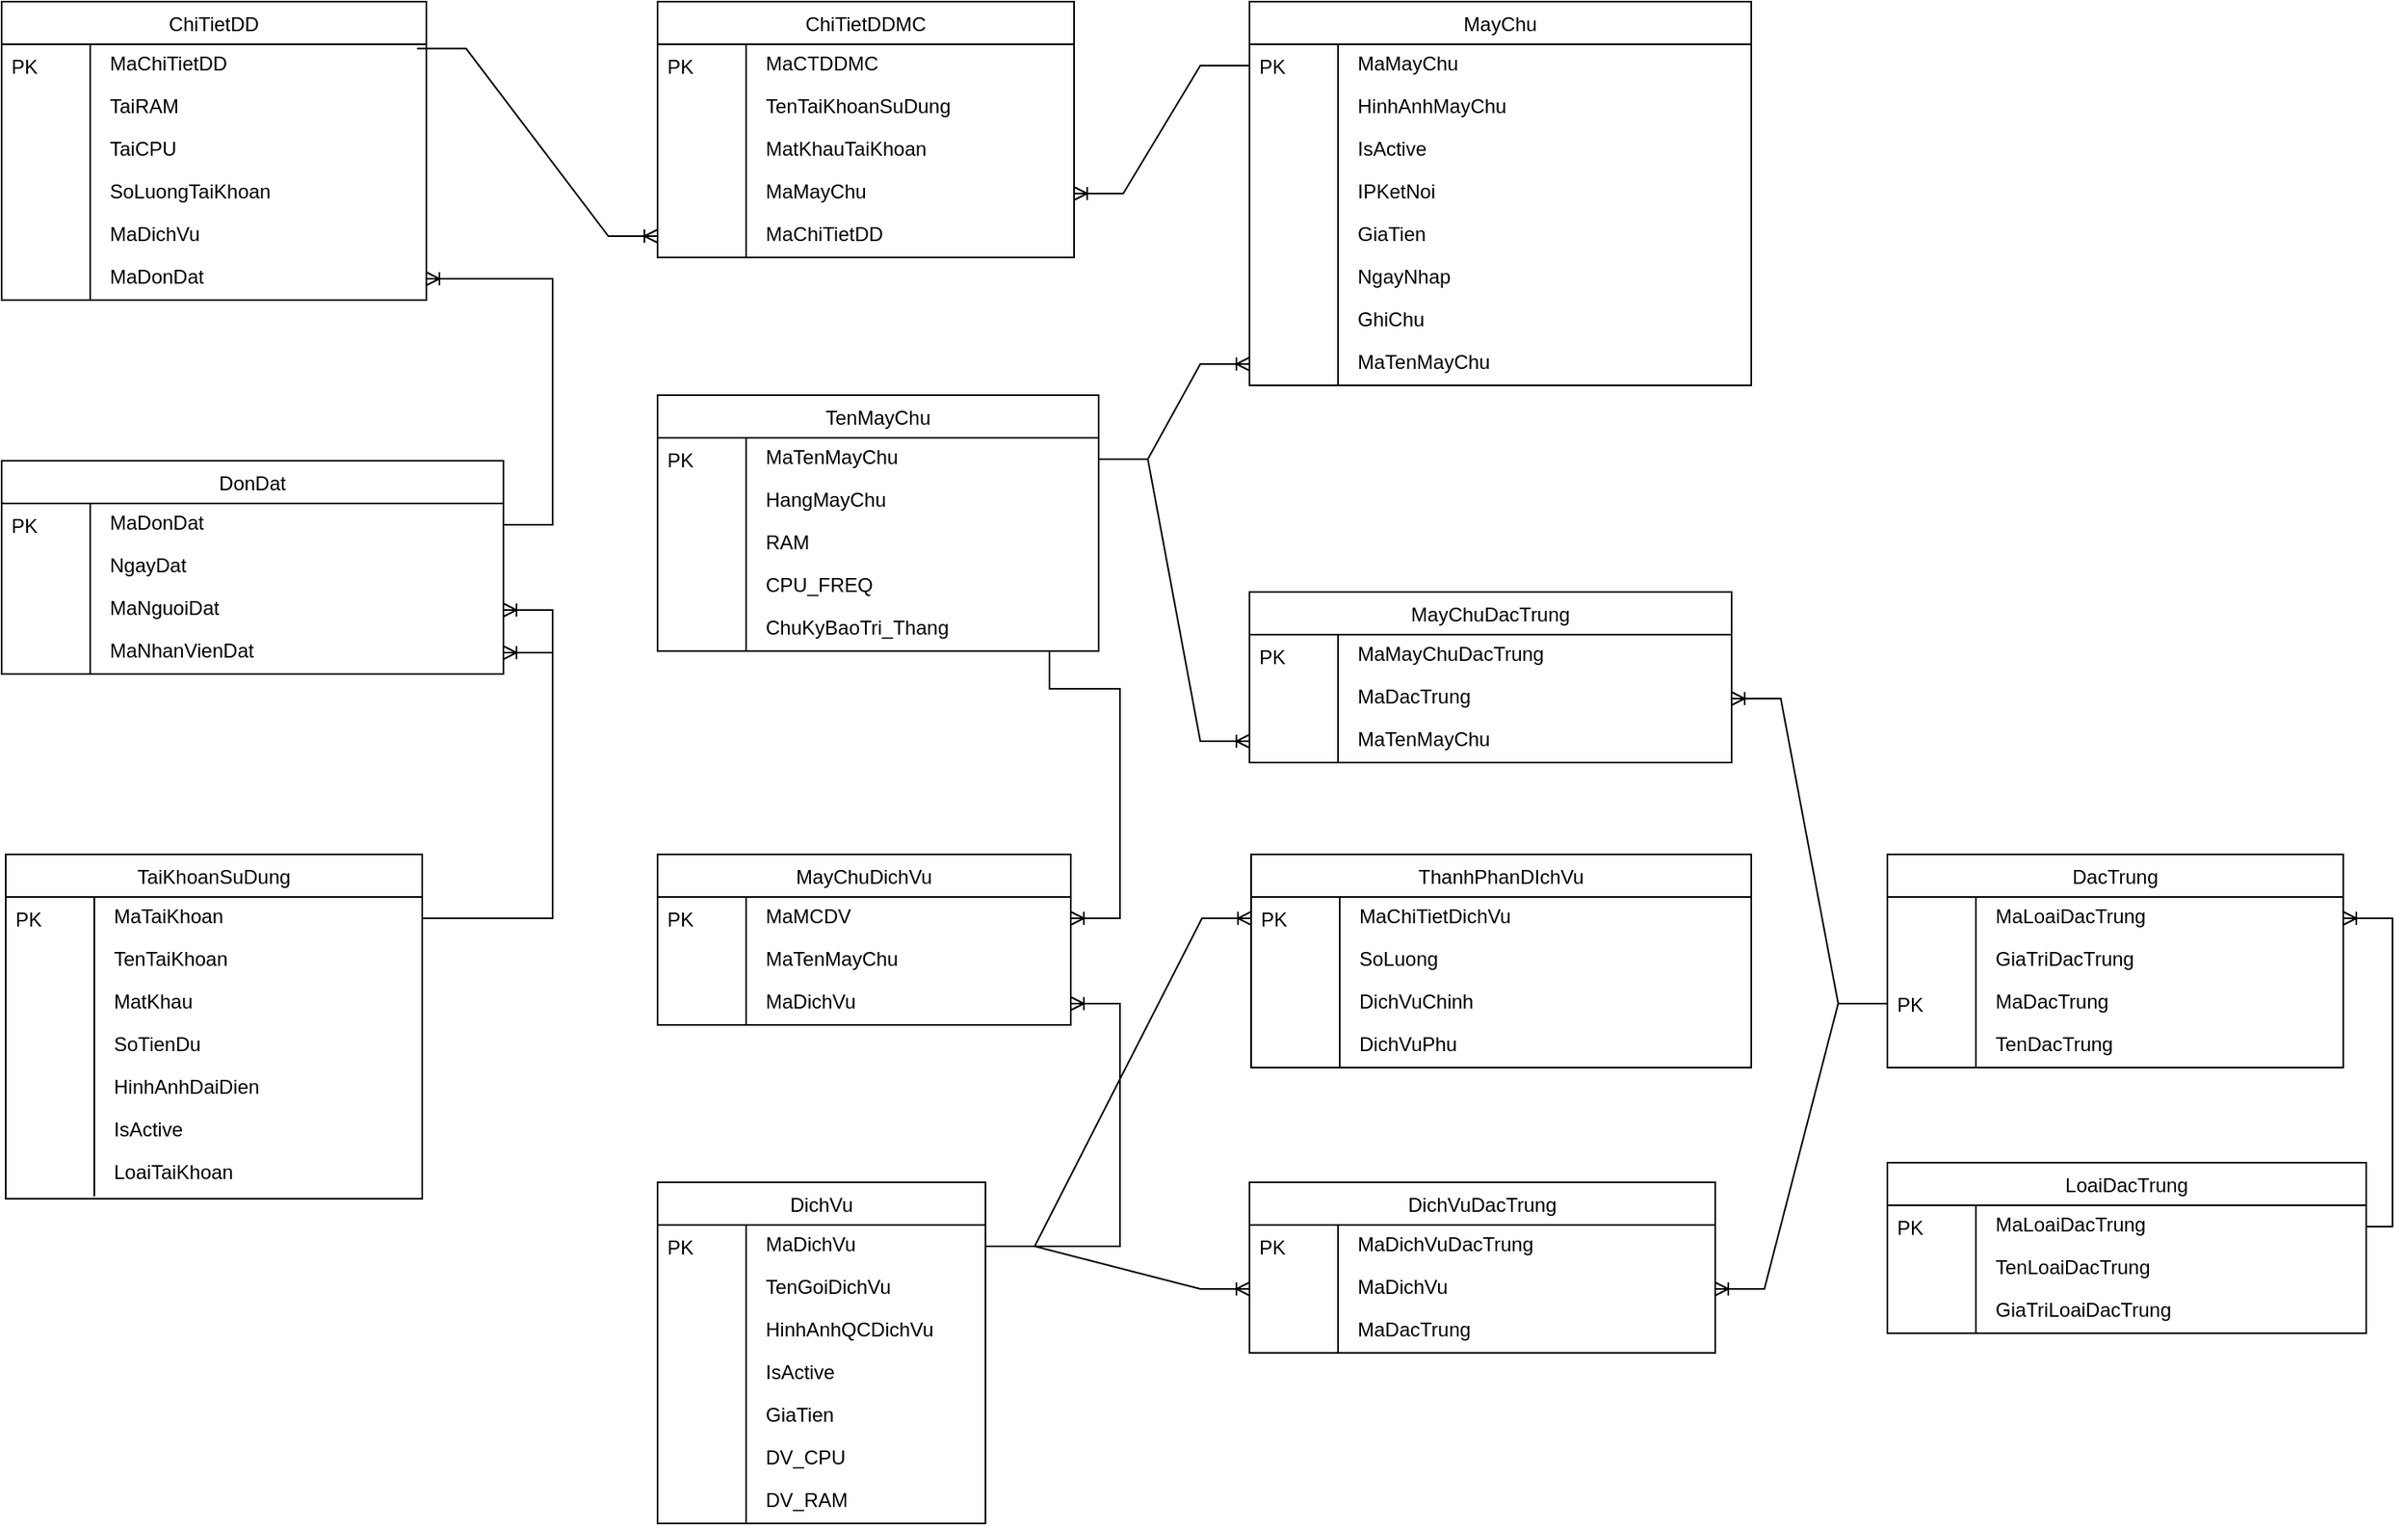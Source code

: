 <mxfile version="22.0.8" type="github">
  <diagram name="Page-1" id="dvQRxLQoIt-_Ec2YV83m">
    <mxGraphModel dx="777" dy="494" grid="1" gridSize="10" guides="1" tooltips="1" connect="1" arrows="1" fold="1" page="1" pageScale="1" pageWidth="850" pageHeight="1100" math="0" shadow="0">
      <root>
        <mxCell id="0" />
        <mxCell id="1" parent="0" />
        <mxCell id="-6O_qJP4vw-XfFvgA8UC-42" value="" style="edgeStyle=entityRelationEdgeStyle;fontSize=12;html=1;endArrow=ERoneToMany;rounded=0;exitX=1;exitY=0.5;exitDx=0;exitDy=0;entryX=1;entryY=0.5;entryDx=0;entryDy=0;" edge="1" parent="1" source="Ak9LuRYraz0tMoldWc57-32" target="Ak9LuRYraz0tMoldWc57-81">
          <mxGeometry width="100" height="100" relative="1" as="geometry">
            <mxPoint x="730" y="690" as="sourcePoint" />
            <mxPoint x="830" y="590" as="targetPoint" />
            <Array as="points">
              <mxPoint x="740" y="520" />
              <mxPoint x="740" y="680" />
            </Array>
          </mxGeometry>
        </mxCell>
        <mxCell id="Ak9LuRYraz0tMoldWc57-1" value="DichVu" style="swimlane;fontStyle=0;childLayout=stackLayout;horizontal=1;startSize=26;fillColor=default;horizontalStack=0;resizeParent=1;resizeLast=0;collapsible=1;marginBottom=0;swimlaneFillColor=default;align=center;" parent="1" vertex="1">
          <mxGeometry x="480" y="880" width="200" height="208" as="geometry" />
        </mxCell>
        <mxCell id="Ak9LuRYraz0tMoldWc57-2" value="MaDichVu" style="shape=partialRectangle;top=0;left=0;right=0;bottom=0;align=left;verticalAlign=top;spacingTop=-2;fillColor=none;spacingLeft=64;spacingRight=4;overflow=hidden;rotatable=0;points=[[0,0.5],[1,0.5]];portConstraint=eastwest;dropTarget=0;" parent="Ak9LuRYraz0tMoldWc57-1" vertex="1">
          <mxGeometry y="26" width="200" height="26" as="geometry" />
        </mxCell>
        <mxCell id="Ak9LuRYraz0tMoldWc57-3" value="PK" style="shape=partialRectangle;top=0;left=0;bottom=0;fillColor=none;align=left;verticalAlign=middle;spacingLeft=4;spacingRight=4;overflow=hidden;rotatable=180;points=[];portConstraint=eastwest;part=1;" parent="Ak9LuRYraz0tMoldWc57-2" vertex="1" connectable="0">
          <mxGeometry width="54" height="26" as="geometry" />
        </mxCell>
        <mxCell id="Ak9LuRYraz0tMoldWc57-4" value="TenGoiDichVu" style="shape=partialRectangle;top=0;left=0;right=0;bottom=0;align=left;verticalAlign=top;spacingTop=-2;fillColor=none;spacingLeft=64;spacingRight=4;overflow=hidden;rotatable=0;points=[[0,0.5],[1,0.5]];portConstraint=eastwest;dropTarget=0;" parent="Ak9LuRYraz0tMoldWc57-1" vertex="1">
          <mxGeometry y="52" width="200" height="26" as="geometry" />
        </mxCell>
        <mxCell id="Ak9LuRYraz0tMoldWc57-5" value="" style="shape=partialRectangle;top=0;left=0;bottom=0;fillColor=none;align=left;verticalAlign=middle;spacingLeft=4;spacingRight=4;overflow=hidden;rotatable=180;points=[];portConstraint=eastwest;part=1;" parent="Ak9LuRYraz0tMoldWc57-4" vertex="1" connectable="0">
          <mxGeometry width="54" height="26" as="geometry" />
        </mxCell>
        <mxCell id="Ak9LuRYraz0tMoldWc57-6" value="HinhAnhQCDichVu" style="shape=partialRectangle;top=0;left=0;right=0;bottom=0;align=left;verticalAlign=top;spacingTop=-2;fillColor=none;spacingLeft=64;spacingRight=4;overflow=hidden;rotatable=0;points=[[0,0.5],[1,0.5]];portConstraint=eastwest;dropTarget=0;" parent="Ak9LuRYraz0tMoldWc57-1" vertex="1">
          <mxGeometry y="78" width="200" height="26" as="geometry" />
        </mxCell>
        <mxCell id="Ak9LuRYraz0tMoldWc57-7" value="" style="shape=partialRectangle;top=0;left=0;bottom=0;fillColor=none;align=left;verticalAlign=middle;spacingLeft=4;spacingRight=4;overflow=hidden;rotatable=180;points=[];portConstraint=eastwest;part=1;" parent="Ak9LuRYraz0tMoldWc57-6" vertex="1" connectable="0">
          <mxGeometry width="54" height="26" as="geometry" />
        </mxCell>
        <mxCell id="Ak9LuRYraz0tMoldWc57-8" value="IsActive" style="shape=partialRectangle;top=0;left=0;right=0;bottom=0;align=left;verticalAlign=top;spacingTop=-2;fillColor=none;spacingLeft=64;spacingRight=4;overflow=hidden;rotatable=0;points=[[0,0.5],[1,0.5]];portConstraint=eastwest;dropTarget=0;" parent="Ak9LuRYraz0tMoldWc57-1" vertex="1">
          <mxGeometry y="104" width="200" height="26" as="geometry" />
        </mxCell>
        <mxCell id="Ak9LuRYraz0tMoldWc57-9" value="" style="shape=partialRectangle;top=0;left=0;bottom=0;fillColor=none;align=left;verticalAlign=middle;spacingLeft=4;spacingRight=4;overflow=hidden;rotatable=180;points=[];portConstraint=eastwest;part=1;" parent="Ak9LuRYraz0tMoldWc57-8" vertex="1" connectable="0">
          <mxGeometry width="54" height="26" as="geometry" />
        </mxCell>
        <mxCell id="Ak9LuRYraz0tMoldWc57-10" value="GiaTien" style="shape=partialRectangle;top=0;left=0;right=0;bottom=0;align=left;verticalAlign=top;spacingTop=-2;fillColor=none;spacingLeft=64;spacingRight=4;overflow=hidden;rotatable=0;points=[[0,0.5],[1,0.5]];portConstraint=eastwest;dropTarget=0;" parent="Ak9LuRYraz0tMoldWc57-1" vertex="1">
          <mxGeometry y="130" width="200" height="26" as="geometry" />
        </mxCell>
        <mxCell id="Ak9LuRYraz0tMoldWc57-11" value="" style="shape=partialRectangle;top=0;left=0;bottom=0;fillColor=none;align=left;verticalAlign=middle;spacingLeft=4;spacingRight=4;overflow=hidden;rotatable=180;points=[];portConstraint=eastwest;part=1;" parent="Ak9LuRYraz0tMoldWc57-10" vertex="1" connectable="0">
          <mxGeometry width="54" height="26" as="geometry" />
        </mxCell>
        <mxCell id="Ak9LuRYraz0tMoldWc57-12" value="DV_CPU" style="shape=partialRectangle;top=0;left=0;right=0;bottom=0;align=left;verticalAlign=top;spacingTop=-2;fillColor=none;spacingLeft=64;spacingRight=4;overflow=hidden;rotatable=0;points=[[0,0.5],[1,0.5]];portConstraint=eastwest;dropTarget=0;" parent="Ak9LuRYraz0tMoldWc57-1" vertex="1">
          <mxGeometry y="156" width="200" height="26" as="geometry" />
        </mxCell>
        <mxCell id="Ak9LuRYraz0tMoldWc57-13" value="" style="shape=partialRectangle;top=0;left=0;bottom=0;fillColor=none;align=left;verticalAlign=middle;spacingLeft=4;spacingRight=4;overflow=hidden;rotatable=180;points=[];portConstraint=eastwest;part=1;" parent="Ak9LuRYraz0tMoldWc57-12" vertex="1" connectable="0">
          <mxGeometry width="54" height="26" as="geometry" />
        </mxCell>
        <mxCell id="Ak9LuRYraz0tMoldWc57-14" value="DV_RAM" style="shape=partialRectangle;top=0;left=0;right=0;bottom=0;align=left;verticalAlign=top;spacingTop=-2;fillColor=none;spacingLeft=64;spacingRight=4;overflow=hidden;rotatable=0;points=[[0,0.5],[1,0.5]];portConstraint=eastwest;dropTarget=0;" parent="Ak9LuRYraz0tMoldWc57-1" vertex="1">
          <mxGeometry y="182" width="200" height="26" as="geometry" />
        </mxCell>
        <mxCell id="Ak9LuRYraz0tMoldWc57-15" value="" style="shape=partialRectangle;top=0;left=0;bottom=0;fillColor=none;align=left;verticalAlign=middle;spacingLeft=4;spacingRight=4;overflow=hidden;rotatable=180;points=[];portConstraint=eastwest;part=1;" parent="Ak9LuRYraz0tMoldWc57-14" vertex="1" connectable="0">
          <mxGeometry width="54" height="26" as="geometry" />
        </mxCell>
        <mxCell id="Ak9LuRYraz0tMoldWc57-16" value="TaiKhoanSuDung" style="swimlane;fontStyle=0;childLayout=stackLayout;horizontal=1;startSize=26;fillColor=default;horizontalStack=0;resizeParent=1;resizeLast=0;collapsible=1;marginBottom=0;swimlaneFillColor=default;align=center;" parent="1" vertex="1">
          <mxGeometry x="82.5" y="680" width="254" height="210" as="geometry" />
        </mxCell>
        <mxCell id="Ak9LuRYraz0tMoldWc57-17" value="MaTaiKhoan" style="shape=partialRectangle;top=0;left=0;right=0;bottom=0;align=left;verticalAlign=top;spacingTop=-2;fillColor=none;spacingLeft=64;spacingRight=4;overflow=hidden;rotatable=0;points=[[0,0.5],[1,0.5]];portConstraint=eastwest;dropTarget=0;" parent="Ak9LuRYraz0tMoldWc57-16" vertex="1">
          <mxGeometry y="26" width="254" height="26" as="geometry" />
        </mxCell>
        <mxCell id="Ak9LuRYraz0tMoldWc57-18" value="PK" style="shape=partialRectangle;top=0;left=0;bottom=0;fillColor=none;align=left;verticalAlign=middle;spacingLeft=4;spacingRight=4;overflow=hidden;rotatable=180;points=[];portConstraint=eastwest;part=1;" parent="Ak9LuRYraz0tMoldWc57-17" vertex="1" connectable="0">
          <mxGeometry width="54" height="26" as="geometry" />
        </mxCell>
        <mxCell id="Ak9LuRYraz0tMoldWc57-19" value="TenTaiKhoan" style="shape=partialRectangle;top=0;left=0;right=0;bottom=0;align=left;verticalAlign=top;spacingTop=-2;fillColor=none;spacingLeft=64;spacingRight=4;overflow=hidden;rotatable=0;points=[[0,0.5],[1,0.5]];portConstraint=eastwest;dropTarget=0;" parent="Ak9LuRYraz0tMoldWc57-16" vertex="1">
          <mxGeometry y="52" width="254" height="26" as="geometry" />
        </mxCell>
        <mxCell id="Ak9LuRYraz0tMoldWc57-20" value="" style="shape=partialRectangle;top=0;left=0;bottom=0;fillColor=none;align=left;verticalAlign=middle;spacingLeft=4;spacingRight=4;overflow=hidden;rotatable=180;points=[];portConstraint=eastwest;part=1;" parent="Ak9LuRYraz0tMoldWc57-19" vertex="1" connectable="0">
          <mxGeometry width="54" height="26" as="geometry" />
        </mxCell>
        <mxCell id="Ak9LuRYraz0tMoldWc57-21" value="MatKhau" style="shape=partialRectangle;top=0;left=0;right=0;bottom=0;align=left;verticalAlign=top;spacingTop=-2;fillColor=none;spacingLeft=64;spacingRight=4;overflow=hidden;rotatable=0;points=[[0,0.5],[1,0.5]];portConstraint=eastwest;dropTarget=0;" parent="Ak9LuRYraz0tMoldWc57-16" vertex="1">
          <mxGeometry y="78" width="254" height="26" as="geometry" />
        </mxCell>
        <mxCell id="Ak9LuRYraz0tMoldWc57-22" value="" style="shape=partialRectangle;top=0;left=0;bottom=0;fillColor=none;align=left;verticalAlign=middle;spacingLeft=4;spacingRight=4;overflow=hidden;rotatable=180;points=[];portConstraint=eastwest;part=1;" parent="Ak9LuRYraz0tMoldWc57-21" vertex="1" connectable="0">
          <mxGeometry width="54" height="26" as="geometry" />
        </mxCell>
        <mxCell id="Ak9LuRYraz0tMoldWc57-23" value="SoTienDu" style="shape=partialRectangle;top=0;left=0;right=0;bottom=0;align=left;verticalAlign=top;spacingTop=-2;fillColor=none;spacingLeft=64;spacingRight=4;overflow=hidden;rotatable=0;points=[[0,0.5],[1,0.5]];portConstraint=eastwest;dropTarget=0;" parent="Ak9LuRYraz0tMoldWc57-16" vertex="1">
          <mxGeometry y="104" width="254" height="26" as="geometry" />
        </mxCell>
        <mxCell id="Ak9LuRYraz0tMoldWc57-24" value="" style="shape=partialRectangle;top=0;left=0;bottom=0;fillColor=none;align=left;verticalAlign=middle;spacingLeft=4;spacingRight=4;overflow=hidden;rotatable=180;points=[];portConstraint=eastwest;part=1;" parent="Ak9LuRYraz0tMoldWc57-23" vertex="1" connectable="0">
          <mxGeometry width="54" height="26" as="geometry" />
        </mxCell>
        <mxCell id="Ak9LuRYraz0tMoldWc57-25" value="HinhAnhDaiDien" style="shape=partialRectangle;top=0;left=0;right=0;bottom=0;align=left;verticalAlign=top;spacingTop=-2;fillColor=none;spacingLeft=64;spacingRight=4;overflow=hidden;rotatable=0;points=[[0,0.5],[1,0.5]];portConstraint=eastwest;dropTarget=0;" parent="Ak9LuRYraz0tMoldWc57-16" vertex="1">
          <mxGeometry y="130" width="254" height="26" as="geometry" />
        </mxCell>
        <mxCell id="Ak9LuRYraz0tMoldWc57-26" value="" style="shape=partialRectangle;top=0;left=0;bottom=0;fillColor=none;align=left;verticalAlign=middle;spacingLeft=4;spacingRight=4;overflow=hidden;rotatable=180;points=[];portConstraint=eastwest;part=1;" parent="Ak9LuRYraz0tMoldWc57-25" vertex="1" connectable="0">
          <mxGeometry width="54" height="26" as="geometry" />
        </mxCell>
        <mxCell id="Ak9LuRYraz0tMoldWc57-27" value="IsActive" style="shape=partialRectangle;top=0;left=0;right=0;bottom=0;align=left;verticalAlign=top;spacingTop=-2;fillColor=none;spacingLeft=64;spacingRight=4;overflow=hidden;rotatable=0;points=[[0,0.5],[1,0.5]];portConstraint=eastwest;dropTarget=0;" parent="Ak9LuRYraz0tMoldWc57-16" vertex="1">
          <mxGeometry y="156" width="254" height="26" as="geometry" />
        </mxCell>
        <mxCell id="Ak9LuRYraz0tMoldWc57-28" value="" style="shape=partialRectangle;top=0;left=0;bottom=0;fillColor=none;align=left;verticalAlign=middle;spacingLeft=4;spacingRight=4;overflow=hidden;rotatable=180;points=[];portConstraint=eastwest;part=1;" parent="Ak9LuRYraz0tMoldWc57-27" vertex="1" connectable="0">
          <mxGeometry width="54" height="26" as="geometry" />
        </mxCell>
        <mxCell id="Ak9LuRYraz0tMoldWc57-29" value="LoaiTaiKhoan" style="shape=partialRectangle;top=0;left=0;right=0;bottom=0;align=left;verticalAlign=top;spacingTop=-2;fillColor=none;spacingLeft=64;spacingRight=4;overflow=hidden;rotatable=0;points=[[0,0.5],[1,0.5]];portConstraint=eastwest;dropTarget=0;" parent="Ak9LuRYraz0tMoldWc57-16" vertex="1">
          <mxGeometry y="182" width="254" height="26" as="geometry" />
        </mxCell>
        <mxCell id="Ak9LuRYraz0tMoldWc57-30" value="" style="shape=partialRectangle;top=0;left=0;bottom=0;fillColor=none;align=left;verticalAlign=middle;spacingLeft=4;spacingRight=4;overflow=hidden;rotatable=180;points=[];portConstraint=eastwest;part=1;" parent="Ak9LuRYraz0tMoldWc57-29" vertex="1" connectable="0">
          <mxGeometry width="54" height="26" as="geometry" />
        </mxCell>
        <mxCell id="Ak9LuRYraz0tMoldWc57-31" value="TenMayChu" style="swimlane;fontStyle=0;childLayout=stackLayout;horizontal=1;startSize=26;fillColor=default;horizontalStack=0;resizeParent=1;resizeLast=0;collapsible=1;marginBottom=0;swimlaneFillColor=default;align=center;" parent="1" vertex="1">
          <mxGeometry x="480" y="400" width="269" height="156" as="geometry" />
        </mxCell>
        <mxCell id="Ak9LuRYraz0tMoldWc57-32" value="MaTenMayChu" style="shape=partialRectangle;top=0;left=0;right=0;bottom=0;align=left;verticalAlign=top;spacingTop=-2;fillColor=none;spacingLeft=64;spacingRight=4;overflow=hidden;rotatable=0;points=[[0,0.5],[1,0.5]];portConstraint=eastwest;dropTarget=0;" parent="Ak9LuRYraz0tMoldWc57-31" vertex="1">
          <mxGeometry y="26" width="269" height="26" as="geometry" />
        </mxCell>
        <mxCell id="Ak9LuRYraz0tMoldWc57-33" value="PK" style="shape=partialRectangle;top=0;left=0;bottom=0;fillColor=none;align=left;verticalAlign=middle;spacingLeft=4;spacingRight=4;overflow=hidden;rotatable=180;points=[];portConstraint=eastwest;part=1;" parent="Ak9LuRYraz0tMoldWc57-32" vertex="1" connectable="0">
          <mxGeometry width="54" height="26" as="geometry" />
        </mxCell>
        <mxCell id="Ak9LuRYraz0tMoldWc57-34" value="HangMayChu" style="shape=partialRectangle;top=0;left=0;right=0;bottom=0;align=left;verticalAlign=top;spacingTop=-2;fillColor=none;spacingLeft=64;spacingRight=4;overflow=hidden;rotatable=0;points=[[0,0.5],[1,0.5]];portConstraint=eastwest;dropTarget=0;" parent="Ak9LuRYraz0tMoldWc57-31" vertex="1">
          <mxGeometry y="52" width="269" height="26" as="geometry" />
        </mxCell>
        <mxCell id="Ak9LuRYraz0tMoldWc57-35" value="" style="shape=partialRectangle;top=0;left=0;bottom=0;fillColor=none;align=left;verticalAlign=middle;spacingLeft=4;spacingRight=4;overflow=hidden;rotatable=180;points=[];portConstraint=eastwest;part=1;" parent="Ak9LuRYraz0tMoldWc57-34" vertex="1" connectable="0">
          <mxGeometry width="54" height="26" as="geometry" />
        </mxCell>
        <mxCell id="Ak9LuRYraz0tMoldWc57-36" value="RAM" style="shape=partialRectangle;top=0;left=0;right=0;bottom=0;align=left;verticalAlign=top;spacingTop=-2;fillColor=none;spacingLeft=64;spacingRight=4;overflow=hidden;rotatable=0;points=[[0,0.5],[1,0.5]];portConstraint=eastwest;dropTarget=0;" parent="Ak9LuRYraz0tMoldWc57-31" vertex="1">
          <mxGeometry y="78" width="269" height="26" as="geometry" />
        </mxCell>
        <mxCell id="Ak9LuRYraz0tMoldWc57-37" value="" style="shape=partialRectangle;top=0;left=0;bottom=0;fillColor=none;align=left;verticalAlign=middle;spacingLeft=4;spacingRight=4;overflow=hidden;rotatable=180;points=[];portConstraint=eastwest;part=1;" parent="Ak9LuRYraz0tMoldWc57-36" vertex="1" connectable="0">
          <mxGeometry width="54" height="26" as="geometry" />
        </mxCell>
        <mxCell id="Ak9LuRYraz0tMoldWc57-38" value="CPU_FREQ" style="shape=partialRectangle;top=0;left=0;right=0;bottom=0;align=left;verticalAlign=top;spacingTop=-2;fillColor=none;spacingLeft=64;spacingRight=4;overflow=hidden;rotatable=0;points=[[0,0.5],[1,0.5]];portConstraint=eastwest;dropTarget=0;" parent="Ak9LuRYraz0tMoldWc57-31" vertex="1">
          <mxGeometry y="104" width="269" height="26" as="geometry" />
        </mxCell>
        <mxCell id="Ak9LuRYraz0tMoldWc57-39" value="" style="shape=partialRectangle;top=0;left=0;bottom=0;fillColor=none;align=left;verticalAlign=middle;spacingLeft=4;spacingRight=4;overflow=hidden;rotatable=180;points=[];portConstraint=eastwest;part=1;" parent="Ak9LuRYraz0tMoldWc57-38" vertex="1" connectable="0">
          <mxGeometry width="54" height="26" as="geometry" />
        </mxCell>
        <mxCell id="Ak9LuRYraz0tMoldWc57-40" value="ChuKyBaoTri_Thang" style="shape=partialRectangle;top=0;left=0;right=0;bottom=0;align=left;verticalAlign=top;spacingTop=-2;fillColor=none;spacingLeft=64;spacingRight=4;overflow=hidden;rotatable=0;points=[[0,0.5],[1,0.5]];portConstraint=eastwest;dropTarget=0;" parent="Ak9LuRYraz0tMoldWc57-31" vertex="1">
          <mxGeometry y="130" width="269" height="26" as="geometry" />
        </mxCell>
        <mxCell id="Ak9LuRYraz0tMoldWc57-41" value="" style="shape=partialRectangle;top=0;left=0;bottom=0;fillColor=none;align=left;verticalAlign=middle;spacingLeft=4;spacingRight=4;overflow=hidden;rotatable=180;points=[];portConstraint=eastwest;part=1;" parent="Ak9LuRYraz0tMoldWc57-40" vertex="1" connectable="0">
          <mxGeometry width="54" height="26" as="geometry" />
        </mxCell>
        <mxCell id="Ak9LuRYraz0tMoldWc57-42" value="DonDat" style="swimlane;fontStyle=0;childLayout=stackLayout;horizontal=1;startSize=26;fillColor=default;horizontalStack=0;resizeParent=1;resizeLast=0;collapsible=1;marginBottom=0;swimlaneFillColor=default;align=center;" parent="1" vertex="1">
          <mxGeometry x="80" y="440" width="306" height="130" as="geometry" />
        </mxCell>
        <mxCell id="Ak9LuRYraz0tMoldWc57-43" value="MaDonDat" style="shape=partialRectangle;top=0;left=0;right=0;bottom=0;align=left;verticalAlign=top;spacingTop=-2;fillColor=none;spacingLeft=64;spacingRight=4;overflow=hidden;rotatable=0;points=[[0,0.5],[1,0.5]];portConstraint=eastwest;dropTarget=0;" parent="Ak9LuRYraz0tMoldWc57-42" vertex="1">
          <mxGeometry y="26" width="306" height="26" as="geometry" />
        </mxCell>
        <mxCell id="Ak9LuRYraz0tMoldWc57-44" value="PK" style="shape=partialRectangle;top=0;left=0;bottom=0;fillColor=none;align=left;verticalAlign=middle;spacingLeft=4;spacingRight=4;overflow=hidden;rotatable=180;points=[];portConstraint=eastwest;part=1;" parent="Ak9LuRYraz0tMoldWc57-43" vertex="1" connectable="0">
          <mxGeometry width="54" height="26" as="geometry" />
        </mxCell>
        <mxCell id="Ak9LuRYraz0tMoldWc57-45" value="NgayDat" style="shape=partialRectangle;top=0;left=0;right=0;bottom=0;align=left;verticalAlign=top;spacingTop=-2;fillColor=none;spacingLeft=64;spacingRight=4;overflow=hidden;rotatable=0;points=[[0,0.5],[1,0.5]];portConstraint=eastwest;dropTarget=0;" parent="Ak9LuRYraz0tMoldWc57-42" vertex="1">
          <mxGeometry y="52" width="306" height="26" as="geometry" />
        </mxCell>
        <mxCell id="Ak9LuRYraz0tMoldWc57-46" value="" style="shape=partialRectangle;top=0;left=0;bottom=0;fillColor=none;align=left;verticalAlign=middle;spacingLeft=4;spacingRight=4;overflow=hidden;rotatable=180;points=[];portConstraint=eastwest;part=1;" parent="Ak9LuRYraz0tMoldWc57-45" vertex="1" connectable="0">
          <mxGeometry width="54" height="26" as="geometry" />
        </mxCell>
        <mxCell id="Ak9LuRYraz0tMoldWc57-47" value="MaNguoiDat" style="shape=partialRectangle;top=0;left=0;right=0;bottom=0;align=left;verticalAlign=top;spacingTop=-2;fillColor=none;spacingLeft=64;spacingRight=4;overflow=hidden;rotatable=0;points=[[0,0.5],[1,0.5]];portConstraint=eastwest;dropTarget=0;" parent="Ak9LuRYraz0tMoldWc57-42" vertex="1">
          <mxGeometry y="78" width="306" height="26" as="geometry" />
        </mxCell>
        <mxCell id="Ak9LuRYraz0tMoldWc57-48" value="" style="shape=partialRectangle;top=0;left=0;bottom=0;fillColor=none;align=left;verticalAlign=middle;spacingLeft=4;spacingRight=4;overflow=hidden;rotatable=180;points=[];portConstraint=eastwest;part=1;" parent="Ak9LuRYraz0tMoldWc57-47" vertex="1" connectable="0">
          <mxGeometry width="54" height="26" as="geometry" />
        </mxCell>
        <mxCell id="Ak9LuRYraz0tMoldWc57-49" value="MaNhanVienDat" style="shape=partialRectangle;top=0;left=0;right=0;bottom=0;align=left;verticalAlign=top;spacingTop=-2;fillColor=none;spacingLeft=64;spacingRight=4;overflow=hidden;rotatable=0;points=[[0,0.5],[1,0.5]];portConstraint=eastwest;dropTarget=0;" parent="Ak9LuRYraz0tMoldWc57-42" vertex="1">
          <mxGeometry y="104" width="306" height="26" as="geometry" />
        </mxCell>
        <mxCell id="Ak9LuRYraz0tMoldWc57-50" value="" style="shape=partialRectangle;top=0;left=0;bottom=0;fillColor=none;align=left;verticalAlign=middle;spacingLeft=4;spacingRight=4;overflow=hidden;rotatable=180;points=[];portConstraint=eastwest;part=1;" parent="Ak9LuRYraz0tMoldWc57-49" vertex="1" connectable="0">
          <mxGeometry width="54" height="26" as="geometry" />
        </mxCell>
        <mxCell id="Ak9LuRYraz0tMoldWc57-58" value="ThanhPhanDIchVu" style="swimlane;fontStyle=0;childLayout=stackLayout;horizontal=1;startSize=26;fillColor=default;horizontalStack=0;resizeParent=1;resizeLast=0;collapsible=1;marginBottom=0;swimlaneFillColor=default;align=center;" parent="1" vertex="1">
          <mxGeometry x="842" y="680" width="305" height="130" as="geometry" />
        </mxCell>
        <mxCell id="Ak9LuRYraz0tMoldWc57-59" value="MaChiTietDichVu" style="shape=partialRectangle;top=0;left=0;right=0;bottom=0;align=left;verticalAlign=top;spacingTop=-2;fillColor=none;spacingLeft=64;spacingRight=4;overflow=hidden;rotatable=0;points=[[0,0.5],[1,0.5]];portConstraint=eastwest;dropTarget=0;" parent="Ak9LuRYraz0tMoldWc57-58" vertex="1">
          <mxGeometry y="26" width="305" height="26" as="geometry" />
        </mxCell>
        <mxCell id="Ak9LuRYraz0tMoldWc57-60" value="PK" style="shape=partialRectangle;top=0;left=0;bottom=0;fillColor=none;align=left;verticalAlign=middle;spacingLeft=4;spacingRight=4;overflow=hidden;rotatable=180;points=[];portConstraint=eastwest;part=1;" parent="Ak9LuRYraz0tMoldWc57-59" vertex="1" connectable="0">
          <mxGeometry width="54" height="26" as="geometry" />
        </mxCell>
        <mxCell id="Ak9LuRYraz0tMoldWc57-61" value="SoLuong" style="shape=partialRectangle;top=0;left=0;right=0;bottom=0;align=left;verticalAlign=top;spacingTop=-2;fillColor=none;spacingLeft=64;spacingRight=4;overflow=hidden;rotatable=0;points=[[0,0.5],[1,0.5]];portConstraint=eastwest;dropTarget=0;" parent="Ak9LuRYraz0tMoldWc57-58" vertex="1">
          <mxGeometry y="52" width="305" height="26" as="geometry" />
        </mxCell>
        <mxCell id="Ak9LuRYraz0tMoldWc57-62" value="" style="shape=partialRectangle;top=0;left=0;bottom=0;fillColor=none;align=left;verticalAlign=middle;spacingLeft=4;spacingRight=4;overflow=hidden;rotatable=180;points=[];portConstraint=eastwest;part=1;" parent="Ak9LuRYraz0tMoldWc57-61" vertex="1" connectable="0">
          <mxGeometry width="54" height="26" as="geometry" />
        </mxCell>
        <mxCell id="Ak9LuRYraz0tMoldWc57-63" value="DichVuChinh" style="shape=partialRectangle;top=0;left=0;right=0;bottom=0;align=left;verticalAlign=top;spacingTop=-2;fillColor=none;spacingLeft=64;spacingRight=4;overflow=hidden;rotatable=0;points=[[0,0.5],[1,0.5]];portConstraint=eastwest;dropTarget=0;" parent="Ak9LuRYraz0tMoldWc57-58" vertex="1">
          <mxGeometry y="78" width="305" height="26" as="geometry" />
        </mxCell>
        <mxCell id="Ak9LuRYraz0tMoldWc57-64" value="" style="shape=partialRectangle;top=0;left=0;bottom=0;fillColor=none;align=left;verticalAlign=middle;spacingLeft=4;spacingRight=4;overflow=hidden;rotatable=180;points=[];portConstraint=eastwest;part=1;" parent="Ak9LuRYraz0tMoldWc57-63" vertex="1" connectable="0">
          <mxGeometry width="54" height="26" as="geometry" />
        </mxCell>
        <mxCell id="Ak9LuRYraz0tMoldWc57-65" value="DichVuPhu" style="shape=partialRectangle;top=0;left=0;right=0;bottom=0;align=left;verticalAlign=top;spacingTop=-2;fillColor=none;spacingLeft=64;spacingRight=4;overflow=hidden;rotatable=0;points=[[0,0.5],[1,0.5]];portConstraint=eastwest;dropTarget=0;" parent="Ak9LuRYraz0tMoldWc57-58" vertex="1">
          <mxGeometry y="104" width="305" height="26" as="geometry" />
        </mxCell>
        <mxCell id="Ak9LuRYraz0tMoldWc57-66" value="" style="shape=partialRectangle;top=0;left=0;bottom=0;fillColor=none;align=left;verticalAlign=middle;spacingLeft=4;spacingRight=4;overflow=hidden;rotatable=180;points=[];portConstraint=eastwest;part=1;" parent="Ak9LuRYraz0tMoldWc57-65" vertex="1" connectable="0">
          <mxGeometry width="54" height="26" as="geometry" />
        </mxCell>
        <mxCell id="Ak9LuRYraz0tMoldWc57-80" value="MayChuDichVu" style="swimlane;fontStyle=0;childLayout=stackLayout;horizontal=1;startSize=26;fillColor=default;horizontalStack=0;resizeParent=1;resizeLast=0;collapsible=1;marginBottom=0;swimlaneFillColor=default;align=center;" parent="1" vertex="1">
          <mxGeometry x="480" y="680" width="252" height="104" as="geometry" />
        </mxCell>
        <mxCell id="Ak9LuRYraz0tMoldWc57-81" value="MaMCDV" style="shape=partialRectangle;top=0;left=0;right=0;bottom=0;align=left;verticalAlign=top;spacingTop=-2;fillColor=none;spacingLeft=64;spacingRight=4;overflow=hidden;rotatable=0;points=[[0,0.5],[1,0.5]];portConstraint=eastwest;dropTarget=0;" parent="Ak9LuRYraz0tMoldWc57-80" vertex="1">
          <mxGeometry y="26" width="252" height="26" as="geometry" />
        </mxCell>
        <mxCell id="Ak9LuRYraz0tMoldWc57-82" value="PK" style="shape=partialRectangle;top=0;left=0;bottom=0;fillColor=none;align=left;verticalAlign=middle;spacingLeft=4;spacingRight=4;overflow=hidden;rotatable=180;points=[];portConstraint=eastwest;part=1;" parent="Ak9LuRYraz0tMoldWc57-81" vertex="1" connectable="0">
          <mxGeometry width="54" height="26" as="geometry" />
        </mxCell>
        <mxCell id="Ak9LuRYraz0tMoldWc57-83" value="MaTenMayChu" style="shape=partialRectangle;top=0;left=0;right=0;bottom=0;align=left;verticalAlign=top;spacingTop=-2;fillColor=none;spacingLeft=64;spacingRight=4;overflow=hidden;rotatable=0;points=[[0,0.5],[1,0.5]];portConstraint=eastwest;dropTarget=0;" parent="Ak9LuRYraz0tMoldWc57-80" vertex="1">
          <mxGeometry y="52" width="252" height="26" as="geometry" />
        </mxCell>
        <mxCell id="Ak9LuRYraz0tMoldWc57-84" value="" style="shape=partialRectangle;top=0;left=0;bottom=0;fillColor=none;align=left;verticalAlign=middle;spacingLeft=4;spacingRight=4;overflow=hidden;rotatable=180;points=[];portConstraint=eastwest;part=1;" parent="Ak9LuRYraz0tMoldWc57-83" vertex="1" connectable="0">
          <mxGeometry width="54" height="26" as="geometry" />
        </mxCell>
        <mxCell id="Ak9LuRYraz0tMoldWc57-85" value="MaDichVu" style="shape=partialRectangle;top=0;left=0;right=0;bottom=0;align=left;verticalAlign=top;spacingTop=-2;fillColor=none;spacingLeft=64;spacingRight=4;overflow=hidden;rotatable=0;points=[[0,0.5],[1,0.5]];portConstraint=eastwest;dropTarget=0;" parent="Ak9LuRYraz0tMoldWc57-80" vertex="1">
          <mxGeometry y="78" width="252" height="26" as="geometry" />
        </mxCell>
        <mxCell id="Ak9LuRYraz0tMoldWc57-86" value="" style="shape=partialRectangle;top=0;left=0;bottom=0;fillColor=none;align=left;verticalAlign=middle;spacingLeft=4;spacingRight=4;overflow=hidden;rotatable=180;points=[];portConstraint=eastwest;part=1;" parent="Ak9LuRYraz0tMoldWc57-85" vertex="1" connectable="0">
          <mxGeometry width="54" height="26" as="geometry" />
        </mxCell>
        <mxCell id="Ak9LuRYraz0tMoldWc57-104" value="DacTrung" style="swimlane;fontStyle=0;childLayout=stackLayout;horizontal=1;startSize=26;fillColor=default;horizontalStack=0;resizeParent=1;resizeLast=0;collapsible=1;marginBottom=0;swimlaneFillColor=default;align=center;" parent="1" vertex="1">
          <mxGeometry x="1230" y="680" width="278" height="130" as="geometry" />
        </mxCell>
        <mxCell id="Ak9LuRYraz0tMoldWc57-111" value="MaLoaiDacTrung" style="shape=partialRectangle;top=0;left=0;right=0;bottom=0;align=left;verticalAlign=top;spacingTop=-2;fillColor=none;spacingLeft=64;spacingRight=4;overflow=hidden;rotatable=0;points=[[0,0.5],[1,0.5]];portConstraint=eastwest;dropTarget=0;" parent="Ak9LuRYraz0tMoldWc57-104" vertex="1">
          <mxGeometry y="26" width="278" height="26" as="geometry" />
        </mxCell>
        <mxCell id="Ak9LuRYraz0tMoldWc57-112" value="" style="shape=partialRectangle;top=0;left=0;bottom=0;fillColor=none;align=left;verticalAlign=middle;spacingLeft=4;spacingRight=4;overflow=hidden;rotatable=180;points=[];portConstraint=eastwest;part=1;" parent="Ak9LuRYraz0tMoldWc57-111" vertex="1" connectable="0">
          <mxGeometry width="54" height="26" as="geometry" />
        </mxCell>
        <mxCell id="Ak9LuRYraz0tMoldWc57-109" value="GiaTriDacTrung" style="shape=partialRectangle;top=0;left=0;right=0;bottom=0;align=left;verticalAlign=top;spacingTop=-2;fillColor=none;spacingLeft=64;spacingRight=4;overflow=hidden;rotatable=0;points=[[0,0.5],[1,0.5]];portConstraint=eastwest;dropTarget=0;" parent="Ak9LuRYraz0tMoldWc57-104" vertex="1">
          <mxGeometry y="52" width="278" height="26" as="geometry" />
        </mxCell>
        <mxCell id="Ak9LuRYraz0tMoldWc57-110" value="" style="shape=partialRectangle;top=0;left=0;bottom=0;fillColor=none;align=left;verticalAlign=middle;spacingLeft=4;spacingRight=4;overflow=hidden;rotatable=180;points=[];portConstraint=eastwest;part=1;" parent="Ak9LuRYraz0tMoldWc57-109" vertex="1" connectable="0">
          <mxGeometry width="54" height="26" as="geometry" />
        </mxCell>
        <mxCell id="Ak9LuRYraz0tMoldWc57-107" value="MaDacTrung" style="shape=partialRectangle;top=0;left=0;right=0;bottom=0;align=left;verticalAlign=top;spacingTop=-2;fillColor=none;spacingLeft=64;spacingRight=4;overflow=hidden;rotatable=0;points=[[0,0.5],[1,0.5]];portConstraint=eastwest;dropTarget=0;" parent="Ak9LuRYraz0tMoldWc57-104" vertex="1">
          <mxGeometry y="78" width="278" height="26" as="geometry" />
        </mxCell>
        <mxCell id="Ak9LuRYraz0tMoldWc57-108" value="PK" style="shape=partialRectangle;top=0;left=0;bottom=0;fillColor=none;align=left;verticalAlign=middle;spacingLeft=4;spacingRight=4;overflow=hidden;rotatable=180;points=[];portConstraint=eastwest;part=1;" parent="Ak9LuRYraz0tMoldWc57-107" vertex="1" connectable="0">
          <mxGeometry width="54" height="26" as="geometry" />
        </mxCell>
        <mxCell id="Ak9LuRYraz0tMoldWc57-105" value="TenDacTrung" style="shape=partialRectangle;top=0;left=0;right=0;bottom=0;align=left;verticalAlign=top;spacingTop=-2;fillColor=none;spacingLeft=64;spacingRight=4;overflow=hidden;rotatable=0;points=[[0,0.5],[1,0.5]];portConstraint=eastwest;dropTarget=0;" parent="Ak9LuRYraz0tMoldWc57-104" vertex="1">
          <mxGeometry y="104" width="278" height="26" as="geometry" />
        </mxCell>
        <mxCell id="Ak9LuRYraz0tMoldWc57-106" value="" style="shape=partialRectangle;top=0;left=0;bottom=0;fillColor=none;align=left;verticalAlign=middle;spacingLeft=4;spacingRight=4;overflow=hidden;rotatable=180;points=[];portConstraint=eastwest;part=1;" parent="Ak9LuRYraz0tMoldWc57-105" vertex="1" connectable="0">
          <mxGeometry width="54" height="26" as="geometry" />
        </mxCell>
        <mxCell id="Ak9LuRYraz0tMoldWc57-113" value="MayChuDacTrung" style="swimlane;fontStyle=0;childLayout=stackLayout;horizontal=1;startSize=26;fillColor=default;horizontalStack=0;resizeParent=1;resizeLast=0;collapsible=1;marginBottom=0;swimlaneFillColor=default;align=center;" parent="1" vertex="1">
          <mxGeometry x="841" y="520" width="294" height="104" as="geometry" />
        </mxCell>
        <mxCell id="Ak9LuRYraz0tMoldWc57-114" value="MaMayChuDacTrung" style="shape=partialRectangle;top=0;left=0;right=0;bottom=0;align=left;verticalAlign=top;spacingTop=-2;fillColor=none;spacingLeft=64;spacingRight=4;overflow=hidden;rotatable=0;points=[[0,0.5],[1,0.5]];portConstraint=eastwest;dropTarget=0;" parent="Ak9LuRYraz0tMoldWc57-113" vertex="1">
          <mxGeometry y="26" width="294" height="26" as="geometry" />
        </mxCell>
        <mxCell id="Ak9LuRYraz0tMoldWc57-115" value="PK" style="shape=partialRectangle;top=0;left=0;bottom=0;fillColor=none;align=left;verticalAlign=middle;spacingLeft=4;spacingRight=4;overflow=hidden;rotatable=180;points=[];portConstraint=eastwest;part=1;" parent="Ak9LuRYraz0tMoldWc57-114" vertex="1" connectable="0">
          <mxGeometry width="54" height="26" as="geometry" />
        </mxCell>
        <mxCell id="Ak9LuRYraz0tMoldWc57-116" value="MaDacTrung" style="shape=partialRectangle;top=0;left=0;right=0;bottom=0;align=left;verticalAlign=top;spacingTop=-2;fillColor=none;spacingLeft=64;spacingRight=4;overflow=hidden;rotatable=0;points=[[0,0.5],[1,0.5]];portConstraint=eastwest;dropTarget=0;" parent="Ak9LuRYraz0tMoldWc57-113" vertex="1">
          <mxGeometry y="52" width="294" height="26" as="geometry" />
        </mxCell>
        <mxCell id="Ak9LuRYraz0tMoldWc57-117" value="" style="shape=partialRectangle;top=0;left=0;bottom=0;fillColor=none;align=left;verticalAlign=middle;spacingLeft=4;spacingRight=4;overflow=hidden;rotatable=180;points=[];portConstraint=eastwest;part=1;" parent="Ak9LuRYraz0tMoldWc57-116" vertex="1" connectable="0">
          <mxGeometry width="54" height="26" as="geometry" />
        </mxCell>
        <mxCell id="Ak9LuRYraz0tMoldWc57-118" value="MaTenMayChu" style="shape=partialRectangle;top=0;left=0;right=0;bottom=0;align=left;verticalAlign=top;spacingTop=-2;fillColor=none;spacingLeft=64;spacingRight=4;overflow=hidden;rotatable=0;points=[[0,0.5],[1,0.5]];portConstraint=eastwest;dropTarget=0;" parent="Ak9LuRYraz0tMoldWc57-113" vertex="1">
          <mxGeometry y="78" width="294" height="26" as="geometry" />
        </mxCell>
        <mxCell id="Ak9LuRYraz0tMoldWc57-119" value="" style="shape=partialRectangle;top=0;left=0;bottom=0;fillColor=none;align=left;verticalAlign=middle;spacingLeft=4;spacingRight=4;overflow=hidden;rotatable=180;points=[];portConstraint=eastwest;part=1;" parent="Ak9LuRYraz0tMoldWc57-118" vertex="1" connectable="0">
          <mxGeometry width="54" height="26" as="geometry" />
        </mxCell>
        <mxCell id="hz7oQ3IMrXMz5KTuzrxw-1" value="" style="edgeStyle=entityRelationEdgeStyle;fontSize=12;html=1;endArrow=ERoneToMany;rounded=0;exitX=0;exitY=0.5;exitDx=0;exitDy=0;" parent="1" source="Ak9LuRYraz0tMoldWc57-52" target="Ak9LuRYraz0tMoldWc57-111" edge="1">
          <mxGeometry width="100" height="100" relative="1" as="geometry">
            <mxPoint x="1090" y="970" as="sourcePoint" />
            <mxPoint x="1400" y="920" as="targetPoint" />
          </mxGeometry>
        </mxCell>
        <mxCell id="Ak9LuRYraz0tMoldWc57-51" value="LoaiDacTrung" style="swimlane;fontStyle=0;childLayout=stackLayout;horizontal=1;startSize=26;fillColor=default;horizontalStack=0;resizeParent=1;resizeLast=0;collapsible=1;marginBottom=0;swimlaneFillColor=default;align=center;" parent="1" vertex="1">
          <mxGeometry x="1230" y="868" width="292" height="104" as="geometry" />
        </mxCell>
        <mxCell id="Ak9LuRYraz0tMoldWc57-52" value="MaLoaiDacTrung" style="shape=partialRectangle;top=0;left=0;right=0;bottom=0;align=left;verticalAlign=top;spacingTop=-2;fillColor=none;spacingLeft=64;spacingRight=4;overflow=hidden;rotatable=0;points=[[0,0.5],[1,0.5]];portConstraint=eastwest;dropTarget=0;" parent="Ak9LuRYraz0tMoldWc57-51" vertex="1">
          <mxGeometry y="26" width="292" height="26" as="geometry" />
        </mxCell>
        <mxCell id="Ak9LuRYraz0tMoldWc57-53" value="PK" style="shape=partialRectangle;top=0;left=0;bottom=0;fillColor=none;align=left;verticalAlign=middle;spacingLeft=4;spacingRight=4;overflow=hidden;rotatable=180;points=[];portConstraint=eastwest;part=1;" parent="Ak9LuRYraz0tMoldWc57-52" vertex="1" connectable="0">
          <mxGeometry width="54" height="26" as="geometry" />
        </mxCell>
        <mxCell id="Ak9LuRYraz0tMoldWc57-54" value="TenLoaiDacTrung" style="shape=partialRectangle;top=0;left=0;right=0;bottom=0;align=left;verticalAlign=top;spacingTop=-2;fillColor=none;spacingLeft=64;spacingRight=4;overflow=hidden;rotatable=0;points=[[0,0.5],[1,0.5]];portConstraint=eastwest;dropTarget=0;" parent="Ak9LuRYraz0tMoldWc57-51" vertex="1">
          <mxGeometry y="52" width="292" height="26" as="geometry" />
        </mxCell>
        <mxCell id="Ak9LuRYraz0tMoldWc57-55" value="" style="shape=partialRectangle;top=0;left=0;bottom=0;fillColor=none;align=left;verticalAlign=middle;spacingLeft=4;spacingRight=4;overflow=hidden;rotatable=180;points=[];portConstraint=eastwest;part=1;" parent="Ak9LuRYraz0tMoldWc57-54" vertex="1" connectable="0">
          <mxGeometry width="54" height="26" as="geometry" />
        </mxCell>
        <mxCell id="Ak9LuRYraz0tMoldWc57-56" value="GiaTriLoaiDacTrung" style="shape=partialRectangle;top=0;left=0;right=0;bottom=0;align=left;verticalAlign=top;spacingTop=-2;fillColor=none;spacingLeft=64;spacingRight=4;overflow=hidden;rotatable=0;points=[[0,0.5],[1,0.5]];portConstraint=eastwest;dropTarget=0;" parent="Ak9LuRYraz0tMoldWc57-51" vertex="1">
          <mxGeometry y="78" width="292" height="26" as="geometry" />
        </mxCell>
        <mxCell id="Ak9LuRYraz0tMoldWc57-57" value="" style="shape=partialRectangle;top=0;left=0;bottom=0;fillColor=none;align=left;verticalAlign=middle;spacingLeft=4;spacingRight=4;overflow=hidden;rotatable=180;points=[];portConstraint=eastwest;part=1;" parent="Ak9LuRYraz0tMoldWc57-56" vertex="1" connectable="0">
          <mxGeometry width="54" height="26" as="geometry" />
        </mxCell>
        <mxCell id="Ak9LuRYraz0tMoldWc57-67" value="ChiTietDD" style="swimlane;fontStyle=0;childLayout=stackLayout;horizontal=1;startSize=26;fillColor=default;horizontalStack=0;resizeParent=1;resizeLast=0;collapsible=1;marginBottom=0;swimlaneFillColor=default;align=center;" parent="1" vertex="1">
          <mxGeometry x="80" y="160" width="259" height="182" as="geometry" />
        </mxCell>
        <mxCell id="Ak9LuRYraz0tMoldWc57-68" value="MaChiTietDD" style="shape=partialRectangle;top=0;left=0;right=0;bottom=0;align=left;verticalAlign=top;spacingTop=-2;fillColor=none;spacingLeft=64;spacingRight=4;overflow=hidden;rotatable=0;points=[[0,0.5],[1,0.5]];portConstraint=eastwest;dropTarget=0;" parent="Ak9LuRYraz0tMoldWc57-67" vertex="1">
          <mxGeometry y="26" width="259" height="26" as="geometry" />
        </mxCell>
        <mxCell id="Ak9LuRYraz0tMoldWc57-69" value="PK" style="shape=partialRectangle;top=0;left=0;bottom=0;fillColor=none;align=left;verticalAlign=middle;spacingLeft=4;spacingRight=4;overflow=hidden;rotatable=180;points=[];portConstraint=eastwest;part=1;" parent="Ak9LuRYraz0tMoldWc57-68" vertex="1" connectable="0">
          <mxGeometry width="54" height="26" as="geometry" />
        </mxCell>
        <mxCell id="Ak9LuRYraz0tMoldWc57-70" value="TaiRAM" style="shape=partialRectangle;top=0;left=0;right=0;bottom=0;align=left;verticalAlign=top;spacingTop=-2;fillColor=none;spacingLeft=64;spacingRight=4;overflow=hidden;rotatable=0;points=[[0,0.5],[1,0.5]];portConstraint=eastwest;dropTarget=0;" parent="Ak9LuRYraz0tMoldWc57-67" vertex="1">
          <mxGeometry y="52" width="259" height="26" as="geometry" />
        </mxCell>
        <mxCell id="Ak9LuRYraz0tMoldWc57-71" value="" style="shape=partialRectangle;top=0;left=0;bottom=0;fillColor=none;align=left;verticalAlign=middle;spacingLeft=4;spacingRight=4;overflow=hidden;rotatable=180;points=[];portConstraint=eastwest;part=1;" parent="Ak9LuRYraz0tMoldWc57-70" vertex="1" connectable="0">
          <mxGeometry width="54" height="26" as="geometry" />
        </mxCell>
        <mxCell id="Ak9LuRYraz0tMoldWc57-72" value="TaiCPU" style="shape=partialRectangle;top=0;left=0;right=0;bottom=0;align=left;verticalAlign=top;spacingTop=-2;fillColor=none;spacingLeft=64;spacingRight=4;overflow=hidden;rotatable=0;points=[[0,0.5],[1,0.5]];portConstraint=eastwest;dropTarget=0;" parent="Ak9LuRYraz0tMoldWc57-67" vertex="1">
          <mxGeometry y="78" width="259" height="26" as="geometry" />
        </mxCell>
        <mxCell id="Ak9LuRYraz0tMoldWc57-73" value="" style="shape=partialRectangle;top=0;left=0;bottom=0;fillColor=none;align=left;verticalAlign=middle;spacingLeft=4;spacingRight=4;overflow=hidden;rotatable=180;points=[];portConstraint=eastwest;part=1;" parent="Ak9LuRYraz0tMoldWc57-72" vertex="1" connectable="0">
          <mxGeometry width="54" height="26" as="geometry" />
        </mxCell>
        <mxCell id="Ak9LuRYraz0tMoldWc57-74" value="SoLuongTaiKhoan" style="shape=partialRectangle;top=0;left=0;right=0;bottom=0;align=left;verticalAlign=top;spacingTop=-2;fillColor=none;spacingLeft=64;spacingRight=4;overflow=hidden;rotatable=0;points=[[0,0.5],[1,0.5]];portConstraint=eastwest;dropTarget=0;" parent="Ak9LuRYraz0tMoldWc57-67" vertex="1">
          <mxGeometry y="104" width="259" height="26" as="geometry" />
        </mxCell>
        <mxCell id="Ak9LuRYraz0tMoldWc57-75" value="" style="shape=partialRectangle;top=0;left=0;bottom=0;fillColor=none;align=left;verticalAlign=middle;spacingLeft=4;spacingRight=4;overflow=hidden;rotatable=180;points=[];portConstraint=eastwest;part=1;" parent="Ak9LuRYraz0tMoldWc57-74" vertex="1" connectable="0">
          <mxGeometry width="54" height="26" as="geometry" />
        </mxCell>
        <mxCell id="Ak9LuRYraz0tMoldWc57-76" value="MaDichVu" style="shape=partialRectangle;top=0;left=0;right=0;bottom=0;align=left;verticalAlign=top;spacingTop=-2;fillColor=none;spacingLeft=64;spacingRight=4;overflow=hidden;rotatable=0;points=[[0,0.5],[1,0.5]];portConstraint=eastwest;dropTarget=0;" parent="Ak9LuRYraz0tMoldWc57-67" vertex="1">
          <mxGeometry y="130" width="259" height="26" as="geometry" />
        </mxCell>
        <mxCell id="Ak9LuRYraz0tMoldWc57-77" value="" style="shape=partialRectangle;top=0;left=0;bottom=0;fillColor=none;align=left;verticalAlign=middle;spacingLeft=4;spacingRight=4;overflow=hidden;rotatable=180;points=[];portConstraint=eastwest;part=1;" parent="Ak9LuRYraz0tMoldWc57-76" vertex="1" connectable="0">
          <mxGeometry width="54" height="26" as="geometry" />
        </mxCell>
        <mxCell id="Ak9LuRYraz0tMoldWc57-78" value="MaDonDat" style="shape=partialRectangle;top=0;left=0;right=0;bottom=0;align=left;verticalAlign=top;spacingTop=-2;fillColor=none;spacingLeft=64;spacingRight=4;overflow=hidden;rotatable=0;points=[[0,0.5],[1,0.5]];portConstraint=eastwest;dropTarget=0;" parent="Ak9LuRYraz0tMoldWc57-67" vertex="1">
          <mxGeometry y="156" width="259" height="26" as="geometry" />
        </mxCell>
        <mxCell id="Ak9LuRYraz0tMoldWc57-79" value="" style="shape=partialRectangle;top=0;left=0;bottom=0;fillColor=none;align=left;verticalAlign=middle;spacingLeft=4;spacingRight=4;overflow=hidden;rotatable=180;points=[];portConstraint=eastwest;part=1;" parent="Ak9LuRYraz0tMoldWc57-78" vertex="1" connectable="0">
          <mxGeometry width="54" height="26" as="geometry" />
        </mxCell>
        <mxCell id="Ak9LuRYraz0tMoldWc57-127" value="ChiTietDDMC" style="swimlane;fontStyle=0;childLayout=stackLayout;horizontal=1;startSize=26;fillColor=default;horizontalStack=0;resizeParent=1;resizeLast=0;collapsible=1;marginBottom=0;swimlaneFillColor=default;align=center;" parent="1" vertex="1">
          <mxGeometry x="480" y="160" width="254" height="156" as="geometry" />
        </mxCell>
        <mxCell id="Ak9LuRYraz0tMoldWc57-128" value="MaCTDDMC" style="shape=partialRectangle;top=0;left=0;right=0;bottom=0;align=left;verticalAlign=top;spacingTop=-2;fillColor=none;spacingLeft=64;spacingRight=4;overflow=hidden;rotatable=0;points=[[0,0.5],[1,0.5]];portConstraint=eastwest;dropTarget=0;" parent="Ak9LuRYraz0tMoldWc57-127" vertex="1">
          <mxGeometry y="26" width="254" height="26" as="geometry" />
        </mxCell>
        <mxCell id="Ak9LuRYraz0tMoldWc57-129" value="PK" style="shape=partialRectangle;top=0;left=0;bottom=0;fillColor=none;align=left;verticalAlign=middle;spacingLeft=4;spacingRight=4;overflow=hidden;rotatable=180;points=[];portConstraint=eastwest;part=1;" parent="Ak9LuRYraz0tMoldWc57-128" vertex="1" connectable="0">
          <mxGeometry width="54" height="26" as="geometry" />
        </mxCell>
        <mxCell id="Ak9LuRYraz0tMoldWc57-130" value="TenTaiKhoanSuDung" style="shape=partialRectangle;top=0;left=0;right=0;bottom=0;align=left;verticalAlign=top;spacingTop=-2;fillColor=none;spacingLeft=64;spacingRight=4;overflow=hidden;rotatable=0;points=[[0,0.5],[1,0.5]];portConstraint=eastwest;dropTarget=0;" parent="Ak9LuRYraz0tMoldWc57-127" vertex="1">
          <mxGeometry y="52" width="254" height="26" as="geometry" />
        </mxCell>
        <mxCell id="Ak9LuRYraz0tMoldWc57-131" value="" style="shape=partialRectangle;top=0;left=0;bottom=0;fillColor=none;align=left;verticalAlign=middle;spacingLeft=4;spacingRight=4;overflow=hidden;rotatable=180;points=[];portConstraint=eastwest;part=1;" parent="Ak9LuRYraz0tMoldWc57-130" vertex="1" connectable="0">
          <mxGeometry width="54" height="26" as="geometry" />
        </mxCell>
        <mxCell id="Ak9LuRYraz0tMoldWc57-132" value="MatKhauTaiKhoan" style="shape=partialRectangle;top=0;left=0;right=0;bottom=0;align=left;verticalAlign=top;spacingTop=-2;fillColor=none;spacingLeft=64;spacingRight=4;overflow=hidden;rotatable=0;points=[[0,0.5],[1,0.5]];portConstraint=eastwest;dropTarget=0;" parent="Ak9LuRYraz0tMoldWc57-127" vertex="1">
          <mxGeometry y="78" width="254" height="26" as="geometry" />
        </mxCell>
        <mxCell id="Ak9LuRYraz0tMoldWc57-133" value="" style="shape=partialRectangle;top=0;left=0;bottom=0;fillColor=none;align=left;verticalAlign=middle;spacingLeft=4;spacingRight=4;overflow=hidden;rotatable=180;points=[];portConstraint=eastwest;part=1;" parent="Ak9LuRYraz0tMoldWc57-132" vertex="1" connectable="0">
          <mxGeometry width="54" height="26" as="geometry" />
        </mxCell>
        <mxCell id="Ak9LuRYraz0tMoldWc57-134" value="MaMayChu" style="shape=partialRectangle;top=0;left=0;right=0;bottom=0;align=left;verticalAlign=top;spacingTop=-2;fillColor=none;spacingLeft=64;spacingRight=4;overflow=hidden;rotatable=0;points=[[0,0.5],[1,0.5]];portConstraint=eastwest;dropTarget=0;" parent="Ak9LuRYraz0tMoldWc57-127" vertex="1">
          <mxGeometry y="104" width="254" height="26" as="geometry" />
        </mxCell>
        <mxCell id="Ak9LuRYraz0tMoldWc57-135" value="" style="shape=partialRectangle;top=0;left=0;bottom=0;fillColor=none;align=left;verticalAlign=middle;spacingLeft=4;spacingRight=4;overflow=hidden;rotatable=180;points=[];portConstraint=eastwest;part=1;" parent="Ak9LuRYraz0tMoldWc57-134" vertex="1" connectable="0">
          <mxGeometry width="54" height="26" as="geometry" />
        </mxCell>
        <mxCell id="Ak9LuRYraz0tMoldWc57-136" value="MaChiTietDD" style="shape=partialRectangle;top=0;left=0;right=0;bottom=0;align=left;verticalAlign=top;spacingTop=-2;fillColor=none;spacingLeft=64;spacingRight=4;overflow=hidden;rotatable=0;points=[[0,0.5],[1,0.5]];portConstraint=eastwest;dropTarget=0;" parent="Ak9LuRYraz0tMoldWc57-127" vertex="1">
          <mxGeometry y="130" width="254" height="26" as="geometry" />
        </mxCell>
        <mxCell id="Ak9LuRYraz0tMoldWc57-137" value="" style="shape=partialRectangle;top=0;left=0;bottom=0;fillColor=none;align=left;verticalAlign=middle;spacingLeft=4;spacingRight=4;overflow=hidden;rotatable=180;points=[];portConstraint=eastwest;part=1;" parent="Ak9LuRYraz0tMoldWc57-136" vertex="1" connectable="0">
          <mxGeometry width="54" height="26" as="geometry" />
        </mxCell>
        <mxCell id="Ak9LuRYraz0tMoldWc57-87" value="MayChu" style="swimlane;fontStyle=0;childLayout=stackLayout;horizontal=1;startSize=26;fillColor=default;horizontalStack=0;resizeParent=1;resizeLast=0;collapsible=1;marginBottom=0;swimlaneFillColor=default;align=center;" parent="1" vertex="1">
          <mxGeometry x="841" y="160" width="306" height="234" as="geometry" />
        </mxCell>
        <mxCell id="Ak9LuRYraz0tMoldWc57-88" value="MaMayChu" style="shape=partialRectangle;top=0;left=0;right=0;bottom=0;align=left;verticalAlign=top;spacingTop=-2;fillColor=none;spacingLeft=64;spacingRight=4;overflow=hidden;rotatable=0;points=[[0,0.5],[1,0.5]];portConstraint=eastwest;dropTarget=0;" parent="Ak9LuRYraz0tMoldWc57-87" vertex="1">
          <mxGeometry y="26" width="306" height="26" as="geometry" />
        </mxCell>
        <mxCell id="Ak9LuRYraz0tMoldWc57-89" value="PK" style="shape=partialRectangle;top=0;left=0;bottom=0;fillColor=none;align=left;verticalAlign=middle;spacingLeft=4;spacingRight=4;overflow=hidden;rotatable=180;points=[];portConstraint=eastwest;part=1;" parent="Ak9LuRYraz0tMoldWc57-88" vertex="1" connectable="0">
          <mxGeometry width="54" height="26" as="geometry" />
        </mxCell>
        <mxCell id="Ak9LuRYraz0tMoldWc57-90" value="HinhAnhMayChu" style="shape=partialRectangle;top=0;left=0;right=0;bottom=0;align=left;verticalAlign=top;spacingTop=-2;fillColor=none;spacingLeft=64;spacingRight=4;overflow=hidden;rotatable=0;points=[[0,0.5],[1,0.5]];portConstraint=eastwest;dropTarget=0;" parent="Ak9LuRYraz0tMoldWc57-87" vertex="1">
          <mxGeometry y="52" width="306" height="26" as="geometry" />
        </mxCell>
        <mxCell id="Ak9LuRYraz0tMoldWc57-91" value="" style="shape=partialRectangle;top=0;left=0;bottom=0;fillColor=none;align=left;verticalAlign=middle;spacingLeft=4;spacingRight=4;overflow=hidden;rotatable=180;points=[];portConstraint=eastwest;part=1;" parent="Ak9LuRYraz0tMoldWc57-90" vertex="1" connectable="0">
          <mxGeometry width="54" height="26" as="geometry" />
        </mxCell>
        <mxCell id="Ak9LuRYraz0tMoldWc57-92" value="IsActive" style="shape=partialRectangle;top=0;left=0;right=0;bottom=0;align=left;verticalAlign=top;spacingTop=-2;fillColor=none;spacingLeft=64;spacingRight=4;overflow=hidden;rotatable=0;points=[[0,0.5],[1,0.5]];portConstraint=eastwest;dropTarget=0;" parent="Ak9LuRYraz0tMoldWc57-87" vertex="1">
          <mxGeometry y="78" width="306" height="26" as="geometry" />
        </mxCell>
        <mxCell id="Ak9LuRYraz0tMoldWc57-93" value="" style="shape=partialRectangle;top=0;left=0;bottom=0;fillColor=none;align=left;verticalAlign=middle;spacingLeft=4;spacingRight=4;overflow=hidden;rotatable=180;points=[];portConstraint=eastwest;part=1;" parent="Ak9LuRYraz0tMoldWc57-92" vertex="1" connectable="0">
          <mxGeometry width="54" height="26" as="geometry" />
        </mxCell>
        <mxCell id="Ak9LuRYraz0tMoldWc57-94" value="IPKetNoi" style="shape=partialRectangle;top=0;left=0;right=0;bottom=0;align=left;verticalAlign=top;spacingTop=-2;fillColor=none;spacingLeft=64;spacingRight=4;overflow=hidden;rotatable=0;points=[[0,0.5],[1,0.5]];portConstraint=eastwest;dropTarget=0;" parent="Ak9LuRYraz0tMoldWc57-87" vertex="1">
          <mxGeometry y="104" width="306" height="26" as="geometry" />
        </mxCell>
        <mxCell id="Ak9LuRYraz0tMoldWc57-95" value="" style="shape=partialRectangle;top=0;left=0;bottom=0;fillColor=none;align=left;verticalAlign=middle;spacingLeft=4;spacingRight=4;overflow=hidden;rotatable=180;points=[];portConstraint=eastwest;part=1;" parent="Ak9LuRYraz0tMoldWc57-94" vertex="1" connectable="0">
          <mxGeometry width="54" height="26" as="geometry" />
        </mxCell>
        <mxCell id="Ak9LuRYraz0tMoldWc57-96" value="GiaTien" style="shape=partialRectangle;top=0;left=0;right=0;bottom=0;align=left;verticalAlign=top;spacingTop=-2;fillColor=none;spacingLeft=64;spacingRight=4;overflow=hidden;rotatable=0;points=[[0,0.5],[1,0.5]];portConstraint=eastwest;dropTarget=0;" parent="Ak9LuRYraz0tMoldWc57-87" vertex="1">
          <mxGeometry y="130" width="306" height="26" as="geometry" />
        </mxCell>
        <mxCell id="Ak9LuRYraz0tMoldWc57-97" value="" style="shape=partialRectangle;top=0;left=0;bottom=0;fillColor=none;align=left;verticalAlign=middle;spacingLeft=4;spacingRight=4;overflow=hidden;rotatable=180;points=[];portConstraint=eastwest;part=1;" parent="Ak9LuRYraz0tMoldWc57-96" vertex="1" connectable="0">
          <mxGeometry width="54" height="26" as="geometry" />
        </mxCell>
        <mxCell id="Ak9LuRYraz0tMoldWc57-98" value="NgayNhap" style="shape=partialRectangle;top=0;left=0;right=0;bottom=0;align=left;verticalAlign=top;spacingTop=-2;fillColor=none;spacingLeft=64;spacingRight=4;overflow=hidden;rotatable=0;points=[[0,0.5],[1,0.5]];portConstraint=eastwest;dropTarget=0;" parent="Ak9LuRYraz0tMoldWc57-87" vertex="1">
          <mxGeometry y="156" width="306" height="26" as="geometry" />
        </mxCell>
        <mxCell id="Ak9LuRYraz0tMoldWc57-99" value="" style="shape=partialRectangle;top=0;left=0;bottom=0;fillColor=none;align=left;verticalAlign=middle;spacingLeft=4;spacingRight=4;overflow=hidden;rotatable=180;points=[];portConstraint=eastwest;part=1;" parent="Ak9LuRYraz0tMoldWc57-98" vertex="1" connectable="0">
          <mxGeometry width="54" height="26" as="geometry" />
        </mxCell>
        <mxCell id="Ak9LuRYraz0tMoldWc57-100" value="GhiChu" style="shape=partialRectangle;top=0;left=0;right=0;bottom=0;align=left;verticalAlign=top;spacingTop=-2;fillColor=none;spacingLeft=64;spacingRight=4;overflow=hidden;rotatable=0;points=[[0,0.5],[1,0.5]];portConstraint=eastwest;dropTarget=0;" parent="Ak9LuRYraz0tMoldWc57-87" vertex="1">
          <mxGeometry y="182" width="306" height="26" as="geometry" />
        </mxCell>
        <mxCell id="Ak9LuRYraz0tMoldWc57-101" value="" style="shape=partialRectangle;top=0;left=0;bottom=0;fillColor=none;align=left;verticalAlign=middle;spacingLeft=4;spacingRight=4;overflow=hidden;rotatable=180;points=[];portConstraint=eastwest;part=1;" parent="Ak9LuRYraz0tMoldWc57-100" vertex="1" connectable="0">
          <mxGeometry width="54" height="26" as="geometry" />
        </mxCell>
        <mxCell id="Ak9LuRYraz0tMoldWc57-102" value="MaTenMayChu" style="shape=partialRectangle;top=0;left=0;right=0;bottom=0;align=left;verticalAlign=top;spacingTop=-2;fillColor=none;spacingLeft=64;spacingRight=4;overflow=hidden;rotatable=0;points=[[0,0.5],[1,0.5]];portConstraint=eastwest;dropTarget=0;" parent="Ak9LuRYraz0tMoldWc57-87" vertex="1">
          <mxGeometry y="208" width="306" height="26" as="geometry" />
        </mxCell>
        <mxCell id="Ak9LuRYraz0tMoldWc57-103" value="" style="shape=partialRectangle;top=0;left=0;bottom=0;fillColor=none;align=left;verticalAlign=middle;spacingLeft=4;spacingRight=4;overflow=hidden;rotatable=180;points=[];portConstraint=eastwest;part=1;" parent="Ak9LuRYraz0tMoldWc57-102" vertex="1" connectable="0">
          <mxGeometry width="54" height="26" as="geometry" />
        </mxCell>
        <mxCell id="-6O_qJP4vw-XfFvgA8UC-18" value="" style="edgeStyle=entityRelationEdgeStyle;fontSize=12;html=1;endArrow=ERoneToMany;rounded=0;exitX=0.978;exitY=0.103;exitDx=0;exitDy=0;exitPerimeter=0;entryX=0;entryY=0.5;entryDx=0;entryDy=0;" edge="1" parent="1" source="Ak9LuRYraz0tMoldWc57-68" target="Ak9LuRYraz0tMoldWc57-136">
          <mxGeometry width="100" height="100" relative="1" as="geometry">
            <mxPoint x="360" y="200" as="sourcePoint" />
            <mxPoint x="460" y="100" as="targetPoint" />
          </mxGeometry>
        </mxCell>
        <mxCell id="-6O_qJP4vw-XfFvgA8UC-19" value="" style="edgeStyle=entityRelationEdgeStyle;fontSize=12;html=1;endArrow=ERoneToMany;rounded=0;exitX=0;exitY=0.5;exitDx=0;exitDy=0;" edge="1" parent="1" source="Ak9LuRYraz0tMoldWc57-88" target="Ak9LuRYraz0tMoldWc57-134">
          <mxGeometry width="100" height="100" relative="1" as="geometry">
            <mxPoint x="720" y="340" as="sourcePoint" />
            <mxPoint x="820" y="240" as="targetPoint" />
          </mxGeometry>
        </mxCell>
        <mxCell id="-6O_qJP4vw-XfFvgA8UC-20" value="" style="edgeStyle=entityRelationEdgeStyle;fontSize=12;html=1;endArrow=ERoneToMany;rounded=0;entryX=1;entryY=0.5;entryDx=0;entryDy=0;" edge="1" parent="1" source="Ak9LuRYraz0tMoldWc57-43" target="Ak9LuRYraz0tMoldWc57-78">
          <mxGeometry width="100" height="100" relative="1" as="geometry">
            <mxPoint x="390" y="480" as="sourcePoint" />
            <mxPoint x="210" y="350" as="targetPoint" />
            <Array as="points">
              <mxPoint x="410" y="404" />
              <mxPoint x="440" y="440" />
              <mxPoint x="386" y="440" />
              <mxPoint x="420" y="440" />
            </Array>
          </mxGeometry>
        </mxCell>
        <mxCell id="-6O_qJP4vw-XfFvgA8UC-21" value="" style="edgeStyle=entityRelationEdgeStyle;fontSize=12;html=1;endArrow=ERoneToMany;rounded=0;exitX=1;exitY=0.5;exitDx=0;exitDy=0;" edge="1" parent="1" source="Ak9LuRYraz0tMoldWc57-17" target="Ak9LuRYraz0tMoldWc57-47">
          <mxGeometry width="100" height="100" relative="1" as="geometry">
            <mxPoint x="376" y="719" as="sourcePoint" />
            <mxPoint x="425.5" y="531" as="targetPoint" />
          </mxGeometry>
        </mxCell>
        <mxCell id="-6O_qJP4vw-XfFvgA8UC-22" value="" style="edgeStyle=entityRelationEdgeStyle;fontSize=12;html=1;endArrow=ERoneToMany;rounded=0;" edge="1" parent="1" source="Ak9LuRYraz0tMoldWc57-17" target="Ak9LuRYraz0tMoldWc57-49">
          <mxGeometry width="100" height="100" relative="1" as="geometry">
            <mxPoint x="330" y="720" as="sourcePoint" />
            <mxPoint x="440" y="620" as="targetPoint" />
          </mxGeometry>
        </mxCell>
        <mxCell id="-6O_qJP4vw-XfFvgA8UC-23" value="" style="edgeStyle=entityRelationEdgeStyle;fontSize=12;html=1;endArrow=ERoneToMany;rounded=0;" edge="1" parent="1" source="Ak9LuRYraz0tMoldWc57-107" target="Ak9LuRYraz0tMoldWc57-116">
          <mxGeometry width="100" height="100" relative="1" as="geometry">
            <mxPoint x="1330" y="720" as="sourcePoint" />
            <mxPoint x="1430" y="620" as="targetPoint" />
            <Array as="points">
              <mxPoint x="1180" y="650" />
              <mxPoint x="1160" y="660" />
            </Array>
          </mxGeometry>
        </mxCell>
        <mxCell id="-6O_qJP4vw-XfFvgA8UC-24" value="" style="edgeStyle=entityRelationEdgeStyle;fontSize=12;html=1;endArrow=ERoneToMany;rounded=0;" edge="1" parent="1" source="Ak9LuRYraz0tMoldWc57-32" target="Ak9LuRYraz0tMoldWc57-118">
          <mxGeometry width="100" height="100" relative="1" as="geometry">
            <mxPoint x="770" y="700" as="sourcePoint" />
            <mxPoint x="870" y="600" as="targetPoint" />
          </mxGeometry>
        </mxCell>
        <mxCell id="-6O_qJP4vw-XfFvgA8UC-25" value="" style="edgeStyle=entityRelationEdgeStyle;fontSize=12;html=1;endArrow=ERoneToMany;rounded=0;exitX=1;exitY=0.5;exitDx=0;exitDy=0;entryX=0;entryY=0.5;entryDx=0;entryDy=0;" edge="1" parent="1" source="Ak9LuRYraz0tMoldWc57-32" target="Ak9LuRYraz0tMoldWc57-102">
          <mxGeometry width="100" height="100" relative="1" as="geometry">
            <mxPoint x="700" y="520" as="sourcePoint" />
            <mxPoint x="800" y="420" as="targetPoint" />
          </mxGeometry>
        </mxCell>
        <mxCell id="Ak9LuRYraz0tMoldWc57-120" value="DichVuDacTrung" style="swimlane;fontStyle=0;childLayout=stackLayout;horizontal=1;startSize=26;fillColor=default;horizontalStack=0;resizeParent=1;resizeLast=0;collapsible=1;marginBottom=0;swimlaneFillColor=default;align=center;" parent="1" vertex="1">
          <mxGeometry x="841" y="880" width="284" height="104" as="geometry" />
        </mxCell>
        <mxCell id="Ak9LuRYraz0tMoldWc57-121" value="MaDichVuDacTrung" style="shape=partialRectangle;top=0;left=0;right=0;bottom=0;align=left;verticalAlign=top;spacingTop=-2;fillColor=none;spacingLeft=64;spacingRight=4;overflow=hidden;rotatable=0;points=[[0,0.5],[1,0.5]];portConstraint=eastwest;dropTarget=0;" parent="Ak9LuRYraz0tMoldWc57-120" vertex="1">
          <mxGeometry y="26" width="284" height="26" as="geometry" />
        </mxCell>
        <mxCell id="Ak9LuRYraz0tMoldWc57-122" value="PK" style="shape=partialRectangle;top=0;left=0;bottom=0;fillColor=none;align=left;verticalAlign=middle;spacingLeft=4;spacingRight=4;overflow=hidden;rotatable=180;points=[];portConstraint=eastwest;part=1;" parent="Ak9LuRYraz0tMoldWc57-121" vertex="1" connectable="0">
          <mxGeometry width="54" height="26" as="geometry" />
        </mxCell>
        <mxCell id="Ak9LuRYraz0tMoldWc57-123" value="MaDichVu" style="shape=partialRectangle;top=0;left=0;right=0;bottom=0;align=left;verticalAlign=top;spacingTop=-2;fillColor=none;spacingLeft=64;spacingRight=4;overflow=hidden;rotatable=0;points=[[0,0.5],[1,0.5]];portConstraint=eastwest;dropTarget=0;" parent="Ak9LuRYraz0tMoldWc57-120" vertex="1">
          <mxGeometry y="52" width="284" height="26" as="geometry" />
        </mxCell>
        <mxCell id="Ak9LuRYraz0tMoldWc57-124" value="" style="shape=partialRectangle;top=0;left=0;bottom=0;fillColor=none;align=left;verticalAlign=middle;spacingLeft=4;spacingRight=4;overflow=hidden;rotatable=180;points=[];portConstraint=eastwest;part=1;" parent="Ak9LuRYraz0tMoldWc57-123" vertex="1" connectable="0">
          <mxGeometry width="54" height="26" as="geometry" />
        </mxCell>
        <mxCell id="Ak9LuRYraz0tMoldWc57-125" value="MaDacTrung" style="shape=partialRectangle;top=0;left=0;right=0;bottom=0;align=left;verticalAlign=top;spacingTop=-2;fillColor=none;spacingLeft=64;spacingRight=4;overflow=hidden;rotatable=0;points=[[0,0.5],[1,0.5]];portConstraint=eastwest;dropTarget=0;" parent="Ak9LuRYraz0tMoldWc57-120" vertex="1">
          <mxGeometry y="78" width="284" height="26" as="geometry" />
        </mxCell>
        <mxCell id="Ak9LuRYraz0tMoldWc57-126" value="" style="shape=partialRectangle;top=0;left=0;bottom=0;fillColor=none;align=left;verticalAlign=middle;spacingLeft=4;spacingRight=4;overflow=hidden;rotatable=180;points=[];portConstraint=eastwest;part=1;" parent="Ak9LuRYraz0tMoldWc57-125" vertex="1" connectable="0">
          <mxGeometry width="54" height="26" as="geometry" />
        </mxCell>
        <mxCell id="-6O_qJP4vw-XfFvgA8UC-28" value="" style="edgeStyle=entityRelationEdgeStyle;fontSize=12;html=1;endArrow=ERoneToMany;rounded=0;entryX=0;entryY=0.5;entryDx=0;entryDy=0;" edge="1" parent="1" source="Ak9LuRYraz0tMoldWc57-2" target="Ak9LuRYraz0tMoldWc57-59">
          <mxGeometry width="100" height="100" relative="1" as="geometry">
            <mxPoint x="690" y="850" as="sourcePoint" />
            <mxPoint x="790" y="750" as="targetPoint" />
          </mxGeometry>
        </mxCell>
        <mxCell id="-6O_qJP4vw-XfFvgA8UC-29" value="" style="edgeStyle=entityRelationEdgeStyle;fontSize=12;html=1;endArrow=ERoneToMany;rounded=0;exitX=1;exitY=0.5;exitDx=0;exitDy=0;entryX=0;entryY=0.5;entryDx=0;entryDy=0;" edge="1" parent="1" source="Ak9LuRYraz0tMoldWc57-2" target="Ak9LuRYraz0tMoldWc57-123">
          <mxGeometry width="100" height="100" relative="1" as="geometry">
            <mxPoint x="720" y="990" as="sourcePoint" />
            <mxPoint x="820" y="890" as="targetPoint" />
          </mxGeometry>
        </mxCell>
        <mxCell id="-6O_qJP4vw-XfFvgA8UC-30" value="" style="edgeStyle=entityRelationEdgeStyle;fontSize=12;html=1;endArrow=ERoneToMany;rounded=0;exitX=0;exitY=0.5;exitDx=0;exitDy=0;entryX=1;entryY=0.5;entryDx=0;entryDy=0;" edge="1" parent="1" source="Ak9LuRYraz0tMoldWc57-107" target="Ak9LuRYraz0tMoldWc57-123">
          <mxGeometry width="100" height="100" relative="1" as="geometry">
            <mxPoint x="1150" y="1000" as="sourcePoint" />
            <mxPoint x="1250" y="900" as="targetPoint" />
          </mxGeometry>
        </mxCell>
        <mxCell id="-6O_qJP4vw-XfFvgA8UC-32" value="" style="edgeStyle=entityRelationEdgeStyle;fontSize=12;html=1;endArrow=ERoneToMany;rounded=0;exitX=1;exitY=0.5;exitDx=0;exitDy=0;" edge="1" parent="1" source="Ak9LuRYraz0tMoldWc57-2" target="Ak9LuRYraz0tMoldWc57-85">
          <mxGeometry width="100" height="100" relative="1" as="geometry">
            <mxPoint x="410" y="930" as="sourcePoint" />
            <mxPoint x="680" y="780" as="targetPoint" />
            <Array as="points">
              <mxPoint x="510" y="840" />
            </Array>
          </mxGeometry>
        </mxCell>
      </root>
    </mxGraphModel>
  </diagram>
</mxfile>
